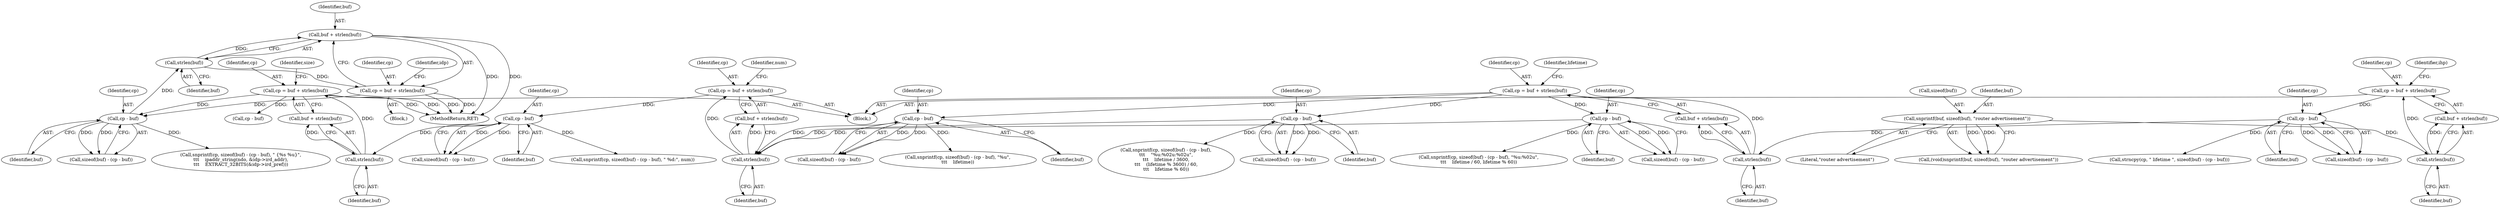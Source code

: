 digraph "0_tcpdump_1a1bce0526a77b62e41531b00f8bb5e21fd4f3a3@API" {
"1000669" [label="(Call,buf + strlen(buf))"];
"1000671" [label="(Call,strlen(buf))"];
"1000652" [label="(Call,cp - buf)"];
"1000667" [label="(Call,cp = buf + strlen(buf))"];
"1000599" [label="(Call,cp = buf + strlen(buf))"];
"1000603" [label="(Call,strlen(buf))"];
"1000594" [label="(Call,cp - buf)"];
"1000576" [label="(Call,cp = buf + strlen(buf))"];
"1000580" [label="(Call,strlen(buf))"];
"1000561" [label="(Call,cp - buf)"];
"1000497" [label="(Call,cp = buf + strlen(buf))"];
"1000501" [label="(Call,strlen(buf))"];
"1000494" [label="(Call,cp - buf)"];
"1000469" [label="(Call,cp = buf + strlen(buf))"];
"1000473" [label="(Call,strlen(buf))"];
"1000464" [label="(Call,snprintf(buf, sizeof(buf), \"router advertisement\"))"];
"1000522" [label="(Call,cp - buf)"];
"1000542" [label="(Call,cp - buf)"];
"1000462" [label="(Call,(void)snprintf(buf, sizeof(buf), \"router advertisement\"))"];
"1000498" [label="(Identifier,cp)"];
"1000465" [label="(Identifier,buf)"];
"1000562" [label="(Identifier,cp)"];
"1000522" [label="(Call,cp - buf)"];
"1000523" [label="(Identifier,cp)"];
"1000654" [label="(Identifier,buf)"];
"1000591" [label="(Call,sizeof(buf) - (cp - buf))"];
"1000606" [label="(Identifier,size)"];
"1000561" [label="(Call,cp - buf)"];
"1000563" [label="(Identifier,buf)"];
"1000604" [label="(Identifier,buf)"];
"1000622" [label="(Call,cp - buf)"];
"1000543" [label="(Identifier,cp)"];
"1000601" [label="(Call,buf + strlen(buf))"];
"1000524" [label="(Identifier,buf)"];
"1000600" [label="(Identifier,cp)"];
"1000474" [label="(Identifier,buf)"];
"1000577" [label="(Identifier,cp)"];
"1000589" [label="(Call,snprintf(cp, sizeof(buf) - (cp - buf), \" %d:\", num))"];
"1000542" [label="(Call,cp - buf)"];
"1000652" [label="(Call,cp - buf)"];
"1000464" [label="(Call,snprintf(buf, sizeof(buf), \"router advertisement\"))"];
"1000668" [label="(Identifier,cp)"];
"1000537" [label="(Call,snprintf(cp, sizeof(buf) - (cp - buf), \"%u:%02u\",\n\t\t\t    lifetime / 60, lifetime % 60))"];
"1000576" [label="(Call,cp = buf + strlen(buf))"];
"1000470" [label="(Identifier,cp)"];
"1000653" [label="(Identifier,cp)"];
"1000583" [label="(Identifier,num)"];
"1000473" [label="(Call,strlen(buf))"];
"1000466" [label="(Call,sizeof(buf))"];
"1000671" [label="(Call,strlen(buf))"];
"1000496" [label="(Identifier,buf)"];
"1000674" [label="(Identifier,idp)"];
"1000468" [label="(Literal,\"router advertisement\")"];
"1000581" [label="(Identifier,buf)"];
"1000670" [label="(Identifier,buf)"];
"1000544" [label="(Identifier,buf)"];
"1000504" [label="(Identifier,lifetime)"];
"1000502" [label="(Identifier,buf)"];
"1000580" [label="(Call,strlen(buf))"];
"1000499" [label="(Call,buf + strlen(buf))"];
"1000456" [label="(Block,)"];
"1000519" [label="(Call,sizeof(buf) - (cp - buf))"];
"1000669" [label="(Call,buf + strlen(buf))"];
"1000558" [label="(Call,sizeof(buf) - (cp - buf))"];
"1000494" [label="(Call,cp - buf)"];
"1000672" [label="(Identifier,buf)"];
"1000594" [label="(Call,cp - buf)"];
"1000539" [label="(Call,sizeof(buf) - (cp - buf))"];
"1000641" [label="(Block,)"];
"1000491" [label="(Call,sizeof(buf) - (cp - buf))"];
"1000599" [label="(Call,cp = buf + strlen(buf))"];
"1000556" [label="(Call,snprintf(cp, sizeof(buf) - (cp - buf),\n\t\t\t    \"%u:%02u:%02u\",\n\t\t\t    lifetime / 3600,\n\t\t\t    (lifetime % 3600) / 60,\n\t\t\t    lifetime % 60))"];
"1000501" [label="(Call,strlen(buf))"];
"1000471" [label="(Call,buf + strlen(buf))"];
"1000476" [label="(Identifier,ihp)"];
"1000667" [label="(Call,cp = buf + strlen(buf))"];
"1000469" [label="(Call,cp = buf + strlen(buf))"];
"1000578" [label="(Call,buf + strlen(buf))"];
"1000488" [label="(Call,strncpy(cp, \" lifetime \", sizeof(buf) - (cp - buf)))"];
"1001279" [label="(MethodReturn,RET)"];
"1000649" [label="(Call,sizeof(buf) - (cp - buf))"];
"1000647" [label="(Call,snprintf(cp, sizeof(buf) - (cp - buf), \" {%s %u}\",\n\t\t\t    ipaddr_string(ndo, &idp->ird_addr),\n\t\t\t    EXTRACT_32BITS(&idp->ird_pref)))"];
"1000596" [label="(Identifier,buf)"];
"1000497" [label="(Call,cp = buf + strlen(buf))"];
"1000517" [label="(Call,snprintf(cp, sizeof(buf) - (cp - buf), \"%u\",\n\t\t\t    lifetime))"];
"1000595" [label="(Identifier,cp)"];
"1000495" [label="(Identifier,cp)"];
"1000603" [label="(Call,strlen(buf))"];
"1000669" -> "1000667"  [label="AST: "];
"1000669" -> "1000671"  [label="CFG: "];
"1000670" -> "1000669"  [label="AST: "];
"1000671" -> "1000669"  [label="AST: "];
"1000667" -> "1000669"  [label="CFG: "];
"1000669" -> "1001279"  [label="DDG: "];
"1000669" -> "1001279"  [label="DDG: "];
"1000671" -> "1000669"  [label="DDG: "];
"1000671" -> "1000672"  [label="CFG: "];
"1000672" -> "1000671"  [label="AST: "];
"1000671" -> "1000667"  [label="DDG: "];
"1000652" -> "1000671"  [label="DDG: "];
"1000652" -> "1000649"  [label="AST: "];
"1000652" -> "1000654"  [label="CFG: "];
"1000653" -> "1000652"  [label="AST: "];
"1000654" -> "1000652"  [label="AST: "];
"1000649" -> "1000652"  [label="CFG: "];
"1000652" -> "1000647"  [label="DDG: "];
"1000652" -> "1000649"  [label="DDG: "];
"1000652" -> "1000649"  [label="DDG: "];
"1000667" -> "1000652"  [label="DDG: "];
"1000599" -> "1000652"  [label="DDG: "];
"1000667" -> "1000641"  [label="AST: "];
"1000668" -> "1000667"  [label="AST: "];
"1000674" -> "1000667"  [label="CFG: "];
"1000667" -> "1001279"  [label="DDG: "];
"1000667" -> "1001279"  [label="DDG: "];
"1000599" -> "1000456"  [label="AST: "];
"1000599" -> "1000601"  [label="CFG: "];
"1000600" -> "1000599"  [label="AST: "];
"1000601" -> "1000599"  [label="AST: "];
"1000606" -> "1000599"  [label="CFG: "];
"1000599" -> "1001279"  [label="DDG: "];
"1000599" -> "1001279"  [label="DDG: "];
"1000603" -> "1000599"  [label="DDG: "];
"1000599" -> "1000622"  [label="DDG: "];
"1000603" -> "1000601"  [label="AST: "];
"1000603" -> "1000604"  [label="CFG: "];
"1000604" -> "1000603"  [label="AST: "];
"1000601" -> "1000603"  [label="CFG: "];
"1000603" -> "1000601"  [label="DDG: "];
"1000594" -> "1000603"  [label="DDG: "];
"1000594" -> "1000591"  [label="AST: "];
"1000594" -> "1000596"  [label="CFG: "];
"1000595" -> "1000594"  [label="AST: "];
"1000596" -> "1000594"  [label="AST: "];
"1000591" -> "1000594"  [label="CFG: "];
"1000594" -> "1000589"  [label="DDG: "];
"1000594" -> "1000591"  [label="DDG: "];
"1000594" -> "1000591"  [label="DDG: "];
"1000576" -> "1000594"  [label="DDG: "];
"1000576" -> "1000456"  [label="AST: "];
"1000576" -> "1000578"  [label="CFG: "];
"1000577" -> "1000576"  [label="AST: "];
"1000578" -> "1000576"  [label="AST: "];
"1000583" -> "1000576"  [label="CFG: "];
"1000580" -> "1000576"  [label="DDG: "];
"1000580" -> "1000578"  [label="AST: "];
"1000580" -> "1000581"  [label="CFG: "];
"1000581" -> "1000580"  [label="AST: "];
"1000578" -> "1000580"  [label="CFG: "];
"1000580" -> "1000578"  [label="DDG: "];
"1000561" -> "1000580"  [label="DDG: "];
"1000522" -> "1000580"  [label="DDG: "];
"1000542" -> "1000580"  [label="DDG: "];
"1000561" -> "1000558"  [label="AST: "];
"1000561" -> "1000563"  [label="CFG: "];
"1000562" -> "1000561"  [label="AST: "];
"1000563" -> "1000561"  [label="AST: "];
"1000558" -> "1000561"  [label="CFG: "];
"1000561" -> "1000556"  [label="DDG: "];
"1000561" -> "1000558"  [label="DDG: "];
"1000561" -> "1000558"  [label="DDG: "];
"1000497" -> "1000561"  [label="DDG: "];
"1000497" -> "1000456"  [label="AST: "];
"1000497" -> "1000499"  [label="CFG: "];
"1000498" -> "1000497"  [label="AST: "];
"1000499" -> "1000497"  [label="AST: "];
"1000504" -> "1000497"  [label="CFG: "];
"1000501" -> "1000497"  [label="DDG: "];
"1000497" -> "1000522"  [label="DDG: "];
"1000497" -> "1000542"  [label="DDG: "];
"1000501" -> "1000499"  [label="AST: "];
"1000501" -> "1000502"  [label="CFG: "];
"1000502" -> "1000501"  [label="AST: "];
"1000499" -> "1000501"  [label="CFG: "];
"1000501" -> "1000499"  [label="DDG: "];
"1000494" -> "1000501"  [label="DDG: "];
"1000494" -> "1000491"  [label="AST: "];
"1000494" -> "1000496"  [label="CFG: "];
"1000495" -> "1000494"  [label="AST: "];
"1000496" -> "1000494"  [label="AST: "];
"1000491" -> "1000494"  [label="CFG: "];
"1000494" -> "1000488"  [label="DDG: "];
"1000494" -> "1000491"  [label="DDG: "];
"1000494" -> "1000491"  [label="DDG: "];
"1000469" -> "1000494"  [label="DDG: "];
"1000469" -> "1000456"  [label="AST: "];
"1000469" -> "1000471"  [label="CFG: "];
"1000470" -> "1000469"  [label="AST: "];
"1000471" -> "1000469"  [label="AST: "];
"1000476" -> "1000469"  [label="CFG: "];
"1000473" -> "1000469"  [label="DDG: "];
"1000473" -> "1000471"  [label="AST: "];
"1000473" -> "1000474"  [label="CFG: "];
"1000474" -> "1000473"  [label="AST: "];
"1000471" -> "1000473"  [label="CFG: "];
"1000473" -> "1000471"  [label="DDG: "];
"1000464" -> "1000473"  [label="DDG: "];
"1000464" -> "1000462"  [label="AST: "];
"1000464" -> "1000468"  [label="CFG: "];
"1000465" -> "1000464"  [label="AST: "];
"1000466" -> "1000464"  [label="AST: "];
"1000468" -> "1000464"  [label="AST: "];
"1000462" -> "1000464"  [label="CFG: "];
"1000464" -> "1000462"  [label="DDG: "];
"1000464" -> "1000462"  [label="DDG: "];
"1000522" -> "1000519"  [label="AST: "];
"1000522" -> "1000524"  [label="CFG: "];
"1000523" -> "1000522"  [label="AST: "];
"1000524" -> "1000522"  [label="AST: "];
"1000519" -> "1000522"  [label="CFG: "];
"1000522" -> "1000517"  [label="DDG: "];
"1000522" -> "1000519"  [label="DDG: "];
"1000522" -> "1000519"  [label="DDG: "];
"1000542" -> "1000539"  [label="AST: "];
"1000542" -> "1000544"  [label="CFG: "];
"1000543" -> "1000542"  [label="AST: "];
"1000544" -> "1000542"  [label="AST: "];
"1000539" -> "1000542"  [label="CFG: "];
"1000542" -> "1000537"  [label="DDG: "];
"1000542" -> "1000539"  [label="DDG: "];
"1000542" -> "1000539"  [label="DDG: "];
}
